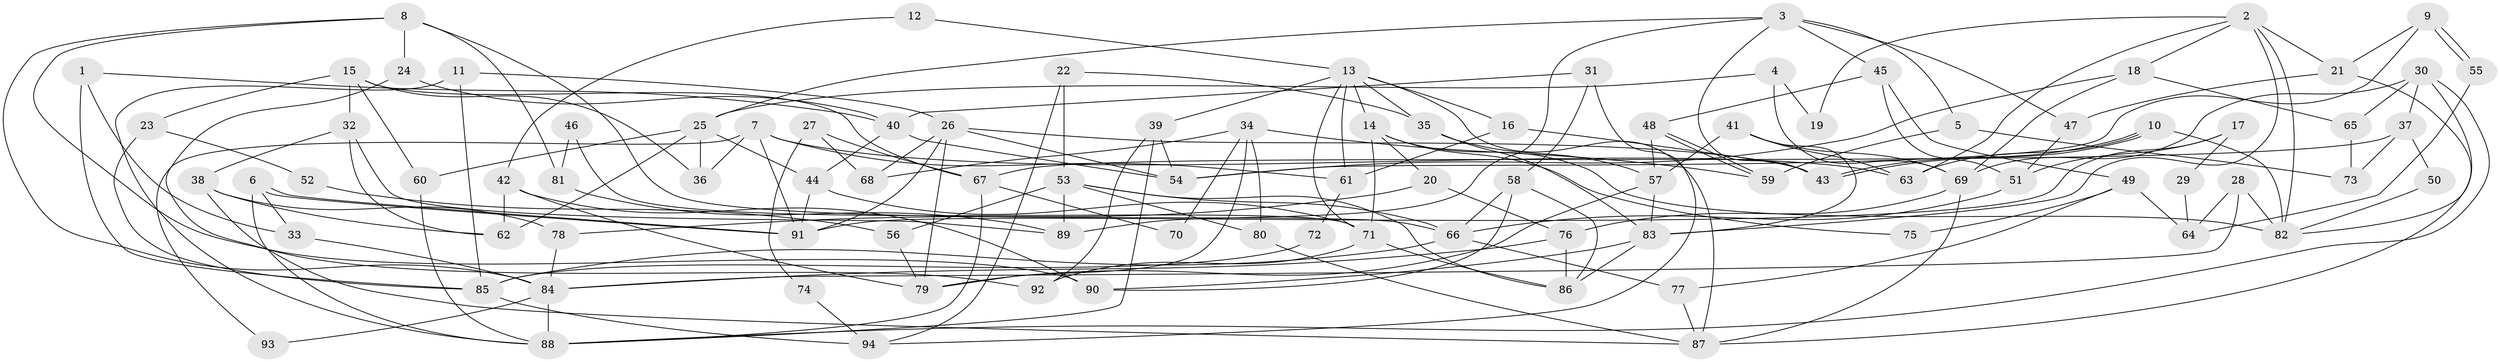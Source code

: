 // Generated by graph-tools (version 1.1) at 2025/11/02/27/25 16:11:24]
// undirected, 94 vertices, 188 edges
graph export_dot {
graph [start="1"]
  node [color=gray90,style=filled];
  1;
  2;
  3;
  4;
  5;
  6;
  7;
  8;
  9;
  10;
  11;
  12;
  13;
  14;
  15;
  16;
  17;
  18;
  19;
  20;
  21;
  22;
  23;
  24;
  25;
  26;
  27;
  28;
  29;
  30;
  31;
  32;
  33;
  34;
  35;
  36;
  37;
  38;
  39;
  40;
  41;
  42;
  43;
  44;
  45;
  46;
  47;
  48;
  49;
  50;
  51;
  52;
  53;
  54;
  55;
  56;
  57;
  58;
  59;
  60;
  61;
  62;
  63;
  64;
  65;
  66;
  67;
  68;
  69;
  70;
  71;
  72;
  73;
  74;
  75;
  76;
  77;
  78;
  79;
  80;
  81;
  82;
  83;
  84;
  85;
  86;
  87;
  88;
  89;
  90;
  91;
  92;
  93;
  94;
  1 -- 33;
  1 -- 85;
  1 -- 40;
  2 -- 82;
  2 -- 83;
  2 -- 18;
  2 -- 19;
  2 -- 21;
  2 -- 63;
  3 -- 47;
  3 -- 43;
  3 -- 5;
  3 -- 25;
  3 -- 45;
  3 -- 89;
  4 -- 25;
  4 -- 69;
  4 -- 19;
  5 -- 59;
  5 -- 73;
  6 -- 91;
  6 -- 91;
  6 -- 88;
  6 -- 33;
  7 -- 63;
  7 -- 91;
  7 -- 36;
  7 -- 61;
  7 -- 93;
  8 -- 84;
  8 -- 90;
  8 -- 24;
  8 -- 66;
  8 -- 81;
  9 -- 54;
  9 -- 55;
  9 -- 55;
  9 -- 21;
  10 -- 43;
  10 -- 43;
  10 -- 82;
  10 -- 63;
  11 -- 88;
  11 -- 26;
  11 -- 85;
  12 -- 42;
  12 -- 13;
  13 -- 87;
  13 -- 16;
  13 -- 14;
  13 -- 35;
  13 -- 39;
  13 -- 61;
  13 -- 71;
  14 -- 71;
  14 -- 20;
  14 -- 75;
  14 -- 82;
  15 -- 36;
  15 -- 60;
  15 -- 23;
  15 -- 32;
  15 -- 67;
  16 -- 61;
  16 -- 43;
  17 -- 91;
  17 -- 51;
  17 -- 29;
  18 -- 69;
  18 -- 54;
  18 -- 65;
  20 -- 78;
  20 -- 76;
  21 -- 47;
  21 -- 87;
  22 -- 53;
  22 -- 35;
  22 -- 94;
  23 -- 85;
  23 -- 52;
  24 -- 40;
  24 -- 92;
  25 -- 44;
  25 -- 36;
  25 -- 60;
  25 -- 62;
  26 -- 91;
  26 -- 54;
  26 -- 43;
  26 -- 68;
  26 -- 79;
  27 -- 67;
  27 -- 68;
  27 -- 74;
  28 -- 84;
  28 -- 82;
  28 -- 64;
  29 -- 64;
  30 -- 88;
  30 -- 69;
  30 -- 37;
  30 -- 65;
  30 -- 82;
  31 -- 58;
  31 -- 94;
  31 -- 40;
  32 -- 62;
  32 -- 38;
  32 -- 89;
  33 -- 84;
  34 -- 79;
  34 -- 80;
  34 -- 59;
  34 -- 68;
  34 -- 70;
  35 -- 83;
  35 -- 57;
  37 -- 73;
  37 -- 50;
  37 -- 67;
  38 -- 87;
  38 -- 62;
  38 -- 78;
  39 -- 54;
  39 -- 88;
  39 -- 92;
  40 -- 44;
  40 -- 54;
  41 -- 63;
  41 -- 57;
  41 -- 69;
  41 -- 83;
  42 -- 79;
  42 -- 62;
  42 -- 90;
  44 -- 71;
  44 -- 91;
  45 -- 48;
  45 -- 49;
  45 -- 51;
  46 -- 81;
  46 -- 71;
  47 -- 51;
  48 -- 57;
  48 -- 59;
  48 -- 59;
  49 -- 77;
  49 -- 64;
  49 -- 75;
  50 -- 82;
  51 -- 66;
  52 -- 56;
  53 -- 86;
  53 -- 89;
  53 -- 56;
  53 -- 66;
  53 -- 80;
  55 -- 64;
  56 -- 79;
  57 -- 83;
  57 -- 79;
  58 -- 86;
  58 -- 66;
  58 -- 90;
  60 -- 88;
  61 -- 72;
  65 -- 73;
  66 -- 77;
  66 -- 85;
  67 -- 70;
  67 -- 88;
  69 -- 76;
  69 -- 87;
  71 -- 92;
  71 -- 86;
  72 -- 85;
  74 -- 94;
  76 -- 86;
  76 -- 84;
  77 -- 87;
  78 -- 84;
  80 -- 87;
  81 -- 89;
  83 -- 90;
  83 -- 86;
  84 -- 88;
  84 -- 93;
  85 -- 94;
}
